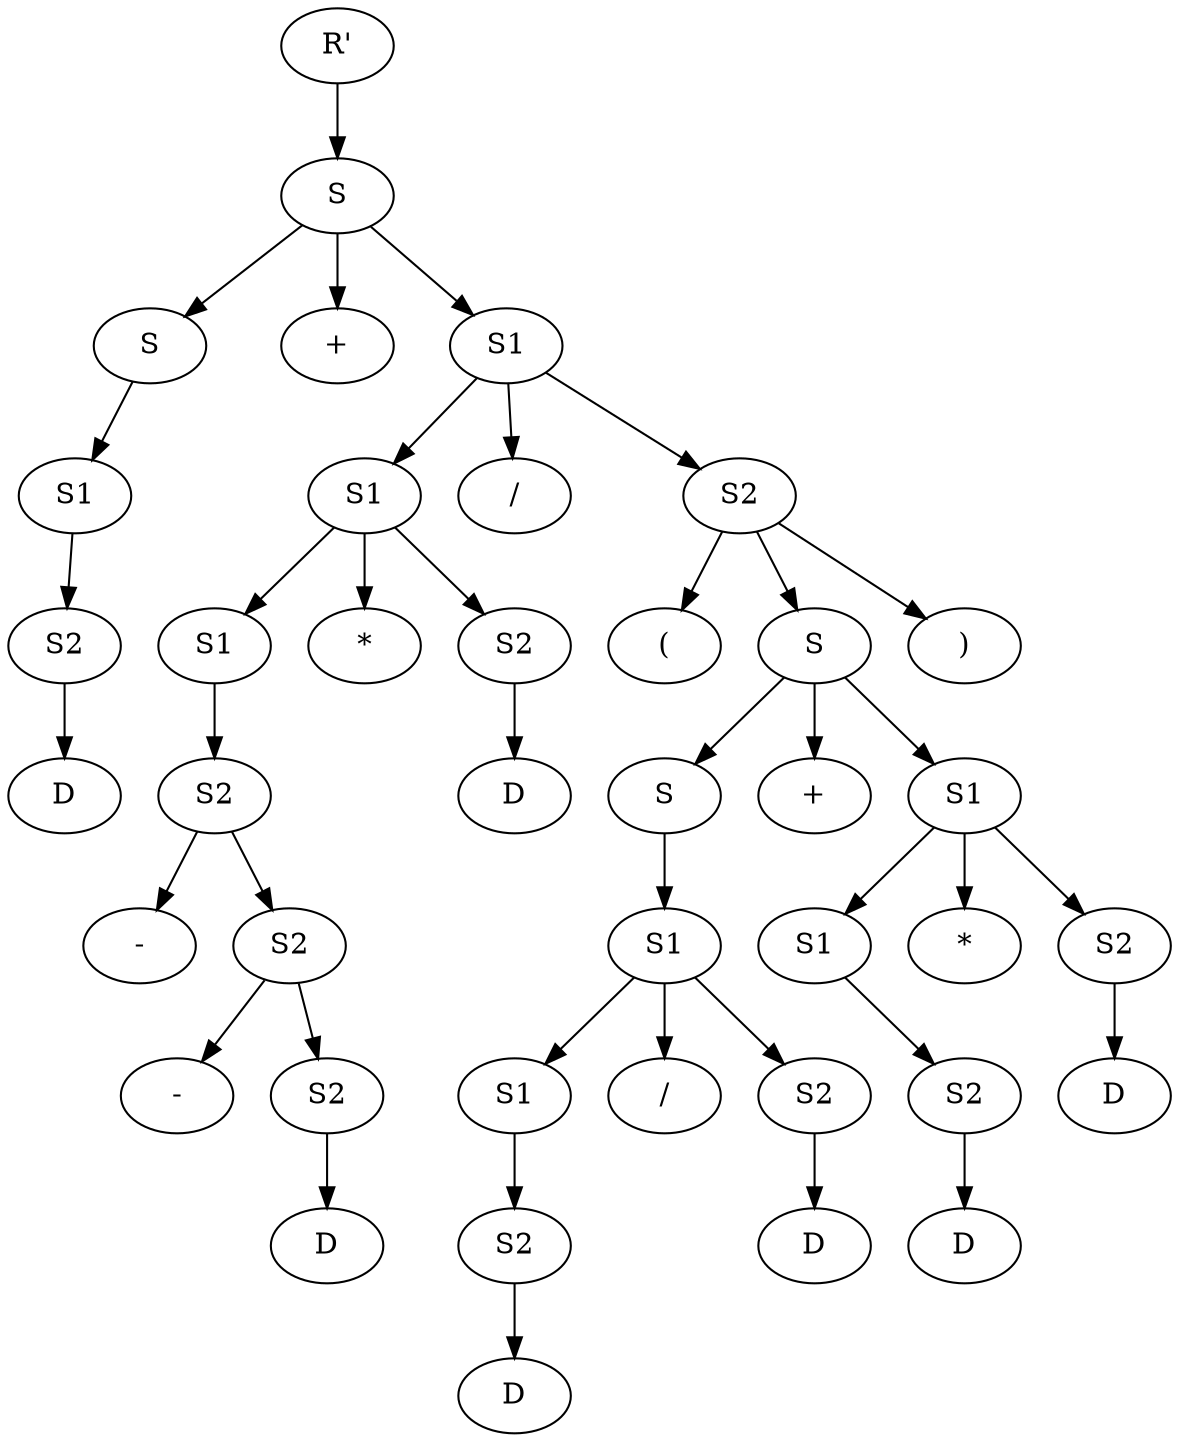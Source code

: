 // parsing tree
digraph {
	"R'" [label="R'"]
	"R'_0" [label=S]
		"R'" -> "R'_0"
	"R'_0_1" [label=S]
		"R'_0" -> "R'_0_1"
	"R'_0_1_1" [label=S1]
		"R'_0_1" -> "R'_0_1_1"
	"R'_0_1_1_1" [label=S2]
		"R'_0_1_1" -> "R'_0_1_1_1"
	"R'_0_1_1_1_1" [label=D]
		"R'_0_1_1_1" -> "R'_0_1_1_1_1"
	"R'_0_2" [label="+"]
		"R'_0" -> "R'_0_2"
	"R'_0_3" [label=S1]
		"R'_0" -> "R'_0_3"
	"R'_0_3_1" [label=S1]
		"R'_0_3" -> "R'_0_3_1"
	"R'_0_3_1_1" [label=S1]
		"R'_0_3_1" -> "R'_0_3_1_1"
	"R'_0_3_1_1_1" [label=S2]
		"R'_0_3_1_1" -> "R'_0_3_1_1_1"
	"R'_0_3_1_1_1_1" [label="-"]
		"R'_0_3_1_1_1" -> "R'_0_3_1_1_1_1"
	"R'_0_3_1_1_1_2" [label=S2]
		"R'_0_3_1_1_1" -> "R'_0_3_1_1_1_2"
	"R'_0_3_1_1_1_2_1" [label="-"]
		"R'_0_3_1_1_1_2" -> "R'_0_3_1_1_1_2_1"
	"R'_0_3_1_1_1_2_2" [label=S2]
		"R'_0_3_1_1_1_2" -> "R'_0_3_1_1_1_2_2"
	"R'_0_3_1_1_1_2_2_1" [label=D]
		"R'_0_3_1_1_1_2_2" -> "R'_0_3_1_1_1_2_2_1"
	"R'_0_3_1_2" [label="*"]
		"R'_0_3_1" -> "R'_0_3_1_2"
	"R'_0_3_1_3" [label=S2]
		"R'_0_3_1" -> "R'_0_3_1_3"
	"R'_0_3_1_3_1" [label=D]
		"R'_0_3_1_3" -> "R'_0_3_1_3_1"
	"R'_0_3_2" [label="/"]
		"R'_0_3" -> "R'_0_3_2"
	"R'_0_3_3" [label=S2]
		"R'_0_3" -> "R'_0_3_3"
	"R'_0_3_3_1" [label="("]
		"R'_0_3_3" -> "R'_0_3_3_1"
	"R'_0_3_3_2" [label=S]
		"R'_0_3_3" -> "R'_0_3_3_2"
	"R'_0_3_3_2_1" [label=S]
		"R'_0_3_3_2" -> "R'_0_3_3_2_1"
	"R'_0_3_3_2_1_1" [label=S1]
		"R'_0_3_3_2_1" -> "R'_0_3_3_2_1_1"
	"R'_0_3_3_2_1_1_1" [label=S1]
		"R'_0_3_3_2_1_1" -> "R'_0_3_3_2_1_1_1"
	"R'_0_3_3_2_1_1_1_1" [label=S2]
		"R'_0_3_3_2_1_1_1" -> "R'_0_3_3_2_1_1_1_1"
	"R'_0_3_3_2_1_1_1_1_1" [label=D]
		"R'_0_3_3_2_1_1_1_1" -> "R'_0_3_3_2_1_1_1_1_1"
	"R'_0_3_3_2_1_1_2" [label="/"]
		"R'_0_3_3_2_1_1" -> "R'_0_3_3_2_1_1_2"
	"R'_0_3_3_2_1_1_3" [label=S2]
		"R'_0_3_3_2_1_1" -> "R'_0_3_3_2_1_1_3"
	"R'_0_3_3_2_1_1_3_1" [label=D]
		"R'_0_3_3_2_1_1_3" -> "R'_0_3_3_2_1_1_3_1"
	"R'_0_3_3_2_2" [label="+"]
		"R'_0_3_3_2" -> "R'_0_3_3_2_2"
	"R'_0_3_3_2_3" [label=S1]
		"R'_0_3_3_2" -> "R'_0_3_3_2_3"
	"R'_0_3_3_2_3_1" [label=S1]
		"R'_0_3_3_2_3" -> "R'_0_3_3_2_3_1"
	"R'_0_3_3_2_3_1_1" [label=S2]
		"R'_0_3_3_2_3_1" -> "R'_0_3_3_2_3_1_1"
	"R'_0_3_3_2_3_1_1_1" [label=D]
		"R'_0_3_3_2_3_1_1" -> "R'_0_3_3_2_3_1_1_1"
	"R'_0_3_3_2_3_2" [label="*"]
		"R'_0_3_3_2_3" -> "R'_0_3_3_2_3_2"
	"R'_0_3_3_2_3_3" [label=S2]
		"R'_0_3_3_2_3" -> "R'_0_3_3_2_3_3"
	"R'_0_3_3_2_3_3_1" [label=D]
		"R'_0_3_3_2_3_3" -> "R'_0_3_3_2_3_3_1"
	"R'_0_3_3_3" [label=")"]
		"R'_0_3_3" -> "R'_0_3_3_3"
}